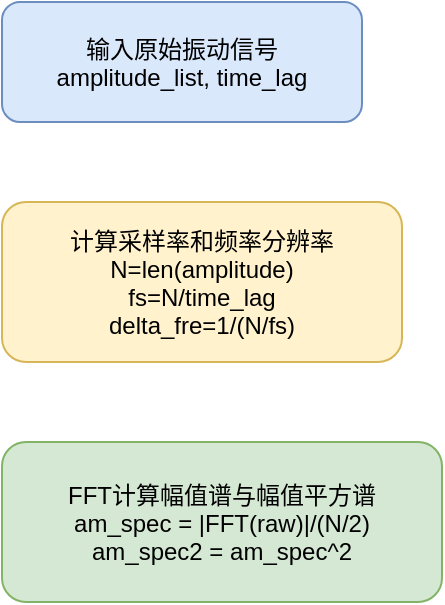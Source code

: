 <?xml version="1.0" encoding="UTF-8"?>
<mxfile>
  <diagram name="Vibration Features Extraction" id="VibFeatures001">
    <mxGraphModel dx="1080" dy="720" grid="1" gridSize="10" guides="1" tooltips="1" connect="1" arrows="1" fold="1" page="1" pageScale="1" pageWidth="827" pageHeight="1169" math="0" shadow="0">
      <root>
        <mxCell id="0"/>
        <mxCell id="1" parent="0"/>
        
        <!-- 输入信号 -->
        <mxCell id="2" value="输入原始振动信号 &#10;amplitude_list, time_lag" style="rounded=1;fillColor=#dae8fc;strokeColor=#6c8ebf;fontSize=12;fontColor=#000000;" vertex="1" parent="1">
          <mxGeometry x="200" y="20" width="180" height="60" as="geometry"/>
        </mxCell>

        <!-- 计算采样率与频率分辨率 -->
        <mxCell id="3" value="计算采样率和频率分辨率 &#10;N=len(amplitude) &#10;fs=N/time_lag &#10;delta_fre=1/(N/fs)" style="rounded=1;fillColor=#fff2cc;strokeColor=#d6b656;fontSize=12;" vertex="1" parent="1">
          <mxGeometry x="200" y="120" width="200" height="80" as="geometry"/>
        </mxCell>

        <!-- FFT -->
        <mxCell id="4" value="FFT计算幅值谱与幅值平方谱 &#10;am_spec = |FFT(raw)|/(N/2) &#10;am_spec2 = am_spec^2" style="rounded=1;fillColor=#d5e8d4;strokeColor=#82b366;fontSize=12;" vertex="1" parent="1">
          <mxGeometry x="200" y="240" width="220" height="80" as="geometry"/>
        </mxCell>

        <!-- 包络谱 -->
        <mxCell id="5" value="包络谱计算 &#10;1. 高频滤波: <500Hz置零 &#10;2. IFFT → filtered_raw &#10;3. Hilbert包络: en_raw &#10;4. FFT(en_raw) → en_spec" style="rounded=1;fillColor=#f8cecc;strokeColor=#b85450;fontSize=12;" vertex="1" parent="1">
          <mxGeometry x="200" y="360" width="260" height="120" as="geometry"/>
        </mxCell>

        <!-- RMS特征 -->
        <mxCell id="6" value="RMS特征 (band_rms) &#10;低频RMS(5-400Hz) &#10;中频RMS(400-3500Hz) &#10;加速度RMS(10-3900Hz) &#10;转频RMS(5-65Hz) &#10;谐频RMS(65-400Hz) &#10;啮合RMS(400-2500Hz) &#10;冲击RMS(2500-3900Hz)" style="rounded=1;fillColor=#e1d5e7;strokeColor=#9673a6;fontSize=12;" vertex="1" parent="1">
          <mxGeometry x="500" y="240" width="220" height="160" as="geometry"/>
        </mxCell>

        <!-- 润滑因子 -->
        <mxCell id="7" value="润滑因子 Lub (lub) &#10;2500-6000Hz分段取最小3值累加" style="rounded=1;fillColor=#fff2cc;strokeColor=#d6b656;fontSize=12;" vertex="1" parent="1">
          <mxGeometry x="500" y="420" width="200" height="60" as="geometry"/>
        </mxCell>

        <!-- 包络谱特征 -->
        <mxCell id="8" value="包络谱特征 (band_main) &#10;包络转频因子(5条主谱线, 5-65Hz) &#10;包络谐频因子(13条主谱线, 65-1000Hz)" style="rounded=1;fillColor=#f8cecc;strokeColor=#b85450;fontSize=12;" vertex="1" parent="1">
          <mxGeometry x="500" y="520" width="220" height="80" as="geometry"/>
        </mxCell>

        <!-- 速度RMS与位移峰峰值 -->
        <mxCell id="9" value="速度RMS & 位移峰峰值 &#10;Vrms, DISPpp = get_Vrms_and_DISPpp(am_spec, delta_fre)" style="rounded=1;fillColor=#d5e8d4;strokeColor=#82b366;fontSize=12;" vertex="1" parent="1">
          <mxGeometry x="200" y="520" width="200" height="60" as="geometry"/>
        </mxCell>

        <!-- 汇总特征 -->
        <mxCell id="10" value="汇总特征字典输出 &#10;速度RMS, 加速度RMS, 低/中频RMS, 转/谐频RMS, 啮合/冲击RMS, &#10;包络转频, 包络谐频, 润滑因子, Vrms, DISPpp, ... " style="rounded=1;fillColor=#dae8fc;strokeColor=#6c8ebf;fontSize=12;" vertex="1" parent="1">
          <mxGeometry x="350" y="640" width="300" height="100" as="geometry"/>
        </mxCell>

        <!-- 连接线 -->
        <mxCell id="11" style="edgeStyle=orthogonalEdgeStyle;strokeColor=#000000;endArrow=classic;" edge="1" parent="1" source="2" target="3">
          <mxGeometry relative="1" as="geometry"/>
        </mxCell>
        <mxCell id="12" style="edgeStyle=orthogonalEdgeStyle;strokeColor=#000000;endArrow=classic;" edge="1" parent="1" source="3" target="4">
          <mxGeometry relative="1" as="geometry"/>
        </mxCell>
        <mxCell id="13" style="edgeStyle=orthogonalEdgeStyle;strokeColor=#000000;endArrow=classic;" edge="1" parent="1" source="4" target="5">
          <mxGeometry relative="1" as="geometry"/>
        </mxCell>
        <mxCell id="14" style="edgeStyle=orthogonalEdgeStyle;strokeColor=#000000;endArrow=classic;" edge="1" parent="1" source="4" target="6">
          <mxGeometry relative="1" as="geometry"/>
        </mxCell>
        <mxCell id="15" style="edgeStyle=orthogonalEdgeStyle;strokeColor=#000000;endArrow=classic;" edge="1" parent="1" source="5" target="8">
          <mxGeometry relative="1" as="geometry"/>
        </mxCell>
        <mxCell id="16" style="edgeStyle=orthogonalEdgeStyle;strokeColor=#000000;endArrow=classic;" edge="1" parent="1" source="4" target="9">
          <mxGeometry relative="1" as="geometry"/>
        </mxCell>
        <mxCell id="17" style="edgeStyle=orthogonalEdgeStyle;strokeColor=#000000;endArrow=classic;" edge="1" parent="1" source="6" target="10">
          <mxGeometry relative="1" as="geometry"/>
        </mxCell>
        <mxCell id="18" style="edgeStyle=orthogonalEdgeStyle;strokeColor=#000000;endArrow=classic;" edge="1" parent="1" source="7" target="10">
          <mxGeometry relative="1" as="geometry"/>
        </mxCell>
        <mxCell id="19" style="edgeStyle=orthogonalEdgeStyle;strokeColor=#000000;endArrow=classic;" edge="1" parent="1" source="8" target="10">
          <mxGeometry relative="1" as="geometry"/>
        </mxCell>
        <mxCell id="20" style="edgeStyle=orthogonalEdgeStyle;strokeColor=#000000;endArrow=classic;" edge="1" parent="1" source="9" target="10">
          <mxGeometry relative="1" as="geometry"/>
        </mxCell>

      </root>
    </mxGraphModel>
  </diagram>
</mxfile>
